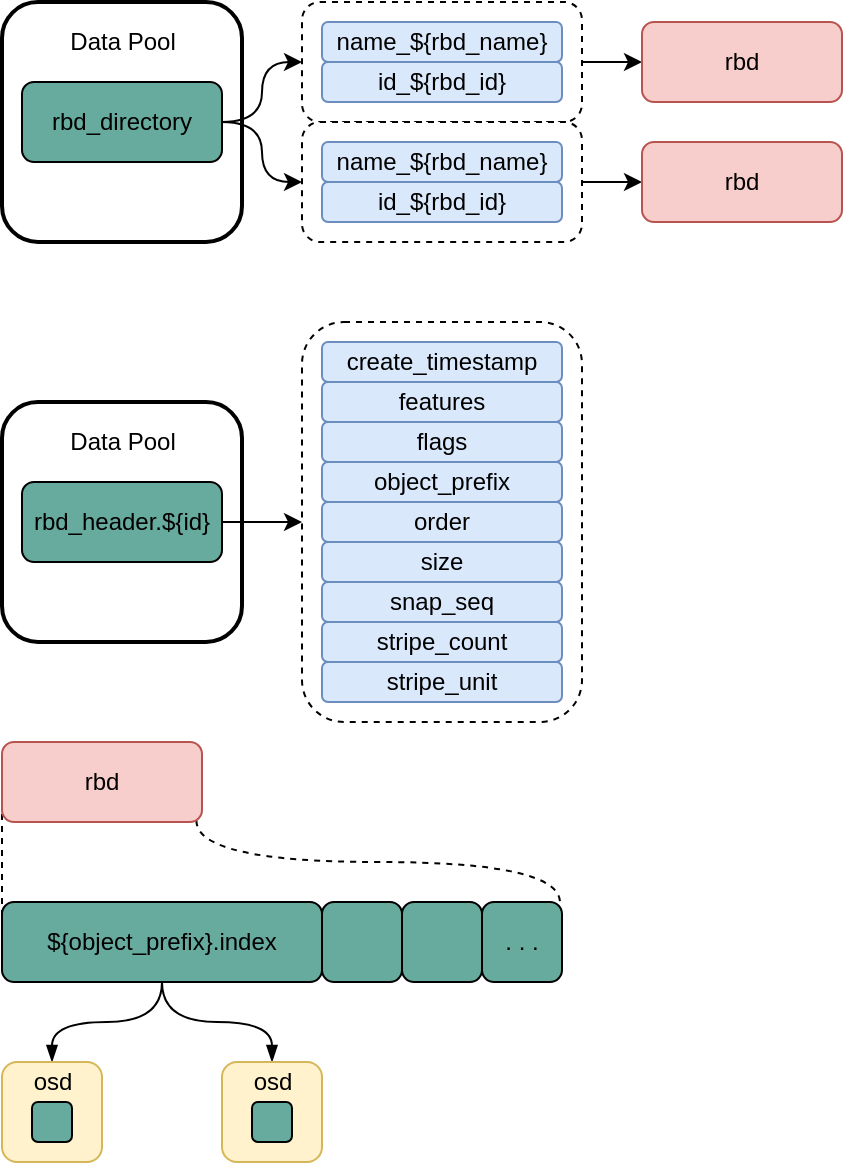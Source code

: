 <mxfile version="16.1.4" type="github" pages="2">
  <diagram id="HN9V44DPd-k-v6iFl_iA" name="rbd">
    <mxGraphModel dx="981" dy="615" grid="1" gridSize="10" guides="1" tooltips="1" connect="1" arrows="1" fold="1" page="1" pageScale="1" pageWidth="827" pageHeight="1169" math="0" shadow="0">
      <root>
        <mxCell id="0" />
        <mxCell id="1" parent="0" />
        <mxCell id="tKaFduJlvcRNEXKTY6cP-13" style="edgeStyle=orthogonalEdgeStyle;curved=1;rounded=0;orthogonalLoop=1;jettySize=auto;html=1;entryX=0;entryY=0.5;entryDx=0;entryDy=0;" parent="1" source="tKaFduJlvcRNEXKTY6cP-6" target="tKaFduJlvcRNEXKTY6cP-12" edge="1">
          <mxGeometry relative="1" as="geometry" />
        </mxCell>
        <mxCell id="tKaFduJlvcRNEXKTY6cP-6" value="" style="rounded=1;whiteSpace=wrap;html=1;fillWeight=1;hachureGap=4;dashed=1;" parent="1" vertex="1">
          <mxGeometry x="230" y="70" width="140" height="60" as="geometry" />
        </mxCell>
        <mxCell id="tKaFduJlvcRNEXKTY6cP-1" value="" style="rounded=1;whiteSpace=wrap;html=1;strokeWidth=2;fillWeight=1;hachureGap=4;hachureAngle=45;sketch=0;" parent="1" vertex="1">
          <mxGeometry x="80" y="70" width="120" height="120" as="geometry" />
        </mxCell>
        <mxCell id="tKaFduJlvcRNEXKTY6cP-2" value="Data Pool" style="text;html=1;align=center;verticalAlign=middle;resizable=0;points=[];autosize=1;strokeColor=none;fillColor=none;" parent="1" vertex="1">
          <mxGeometry x="105" y="80" width="70" height="20" as="geometry" />
        </mxCell>
        <mxCell id="tKaFduJlvcRNEXKTY6cP-7" style="edgeStyle=orthogonalEdgeStyle;rounded=0;orthogonalLoop=1;jettySize=auto;html=1;entryX=0;entryY=0.5;entryDx=0;entryDy=0;curved=1;" parent="1" source="tKaFduJlvcRNEXKTY6cP-3" target="tKaFduJlvcRNEXKTY6cP-6" edge="1">
          <mxGeometry relative="1" as="geometry" />
        </mxCell>
        <mxCell id="tKaFduJlvcRNEXKTY6cP-11" style="edgeStyle=orthogonalEdgeStyle;curved=1;rounded=0;orthogonalLoop=1;jettySize=auto;html=1;entryX=0;entryY=0.5;entryDx=0;entryDy=0;" parent="1" source="tKaFduJlvcRNEXKTY6cP-3" target="tKaFduJlvcRNEXKTY6cP-8" edge="1">
          <mxGeometry relative="1" as="geometry" />
        </mxCell>
        <mxCell id="tKaFduJlvcRNEXKTY6cP-3" value="rbd_directory" style="rounded=1;whiteSpace=wrap;html=1;fillWeight=1;hachureGap=4;fillColor=#67AB9F;" parent="1" vertex="1">
          <mxGeometry x="90" y="110" width="100" height="40" as="geometry" />
        </mxCell>
        <mxCell id="tKaFduJlvcRNEXKTY6cP-4" value="name_${rbd_name}" style="rounded=1;whiteSpace=wrap;html=1;fillWeight=1;hachureGap=4;fillColor=#dae8fc;strokeColor=#6c8ebf;" parent="1" vertex="1">
          <mxGeometry x="240" y="80" width="120" height="20" as="geometry" />
        </mxCell>
        <mxCell id="tKaFduJlvcRNEXKTY6cP-5" value="id_${rbd_id}" style="rounded=1;whiteSpace=wrap;html=1;fillWeight=1;hachureGap=4;fillColor=#dae8fc;strokeColor=#6c8ebf;" parent="1" vertex="1">
          <mxGeometry x="240" y="100" width="120" height="20" as="geometry" />
        </mxCell>
        <mxCell id="tKaFduJlvcRNEXKTY6cP-15" style="edgeStyle=orthogonalEdgeStyle;curved=1;rounded=0;orthogonalLoop=1;jettySize=auto;html=1;entryX=0;entryY=0.5;entryDx=0;entryDy=0;" parent="1" source="tKaFduJlvcRNEXKTY6cP-8" target="tKaFduJlvcRNEXKTY6cP-14" edge="1">
          <mxGeometry relative="1" as="geometry" />
        </mxCell>
        <mxCell id="tKaFduJlvcRNEXKTY6cP-8" value="" style="rounded=1;whiteSpace=wrap;html=1;fillWeight=1;hachureGap=4;dashed=1;" parent="1" vertex="1">
          <mxGeometry x="230" y="130" width="140" height="60" as="geometry" />
        </mxCell>
        <mxCell id="tKaFduJlvcRNEXKTY6cP-9" value="name_${rbd_name}" style="rounded=1;whiteSpace=wrap;html=1;fillWeight=1;hachureGap=4;fillColor=#dae8fc;strokeColor=#6c8ebf;" parent="1" vertex="1">
          <mxGeometry x="240" y="140" width="120" height="20" as="geometry" />
        </mxCell>
        <mxCell id="tKaFduJlvcRNEXKTY6cP-10" value="id_${rbd_id}" style="rounded=1;whiteSpace=wrap;html=1;fillWeight=1;hachureGap=4;fillColor=#dae8fc;strokeColor=#6c8ebf;" parent="1" vertex="1">
          <mxGeometry x="240" y="160" width="120" height="20" as="geometry" />
        </mxCell>
        <mxCell id="tKaFduJlvcRNEXKTY6cP-12" value="rbd" style="rounded=1;whiteSpace=wrap;html=1;fillWeight=1;hachureGap=4;fillColor=#f8cecc;strokeColor=#b85450;" parent="1" vertex="1">
          <mxGeometry x="400" y="80" width="100" height="40" as="geometry" />
        </mxCell>
        <mxCell id="tKaFduJlvcRNEXKTY6cP-14" value="rbd" style="rounded=1;whiteSpace=wrap;html=1;fillWeight=1;hachureGap=4;fillColor=#f8cecc;strokeColor=#b85450;" parent="1" vertex="1">
          <mxGeometry x="400" y="140" width="100" height="40" as="geometry" />
        </mxCell>
        <mxCell id="tKaFduJlvcRNEXKTY6cP-16" value="" style="rounded=1;whiteSpace=wrap;html=1;strokeWidth=2;fillWeight=1;hachureGap=4;hachureAngle=45;sketch=0;" parent="1" vertex="1">
          <mxGeometry x="80" y="270" width="120" height="120" as="geometry" />
        </mxCell>
        <mxCell id="tKaFduJlvcRNEXKTY6cP-17" value="Data Pool" style="text;html=1;align=center;verticalAlign=middle;resizable=0;points=[];autosize=1;strokeColor=none;fillColor=none;" parent="1" vertex="1">
          <mxGeometry x="105" y="280" width="70" height="20" as="geometry" />
        </mxCell>
        <mxCell id="tKaFduJlvcRNEXKTY6cP-32" style="edgeStyle=orthogonalEdgeStyle;curved=1;rounded=0;orthogonalLoop=1;jettySize=auto;html=1;entryX=0;entryY=0.5;entryDx=0;entryDy=0;" parent="1" source="tKaFduJlvcRNEXKTY6cP-18" target="tKaFduJlvcRNEXKTY6cP-19" edge="1">
          <mxGeometry relative="1" as="geometry" />
        </mxCell>
        <mxCell id="tKaFduJlvcRNEXKTY6cP-18" value="rbd_header.${id}" style="rounded=1;whiteSpace=wrap;html=1;fillWeight=1;hachureGap=4;fillColor=#67AB9F;" parent="1" vertex="1">
          <mxGeometry x="90" y="310" width="100" height="40" as="geometry" />
        </mxCell>
        <mxCell id="tKaFduJlvcRNEXKTY6cP-19" value="" style="rounded=1;whiteSpace=wrap;html=1;fillWeight=1;hachureGap=4;dashed=1;" parent="1" vertex="1">
          <mxGeometry x="230" y="230" width="140" height="200" as="geometry" />
        </mxCell>
        <mxCell id="tKaFduJlvcRNEXKTY6cP-20" value="create_timestamp" style="rounded=1;whiteSpace=wrap;html=1;fillWeight=1;hachureGap=4;fillColor=#dae8fc;strokeColor=#6c8ebf;" parent="1" vertex="1">
          <mxGeometry x="240" y="240" width="120" height="20" as="geometry" />
        </mxCell>
        <mxCell id="tKaFduJlvcRNEXKTY6cP-21" value="features" style="rounded=1;whiteSpace=wrap;html=1;fillWeight=1;hachureGap=4;fillColor=#dae8fc;strokeColor=#6c8ebf;" parent="1" vertex="1">
          <mxGeometry x="240" y="260" width="120" height="20" as="geometry" />
        </mxCell>
        <mxCell id="tKaFduJlvcRNEXKTY6cP-25" value="flags" style="rounded=1;whiteSpace=wrap;html=1;fillWeight=1;hachureGap=4;fillColor=#dae8fc;strokeColor=#6c8ebf;" parent="1" vertex="1">
          <mxGeometry x="240" y="280" width="120" height="20" as="geometry" />
        </mxCell>
        <mxCell id="tKaFduJlvcRNEXKTY6cP-26" value="object_prefix" style="rounded=1;whiteSpace=wrap;html=1;fillWeight=1;hachureGap=4;fillColor=#dae8fc;strokeColor=#6c8ebf;" parent="1" vertex="1">
          <mxGeometry x="240" y="300" width="120" height="20" as="geometry" />
        </mxCell>
        <mxCell id="tKaFduJlvcRNEXKTY6cP-27" value="order" style="rounded=1;whiteSpace=wrap;html=1;fillWeight=1;hachureGap=4;fillColor=#dae8fc;strokeColor=#6c8ebf;" parent="1" vertex="1">
          <mxGeometry x="240" y="320" width="120" height="20" as="geometry" />
        </mxCell>
        <mxCell id="tKaFduJlvcRNEXKTY6cP-28" value="size" style="rounded=1;whiteSpace=wrap;html=1;fillWeight=1;hachureGap=4;fillColor=#dae8fc;strokeColor=#6c8ebf;" parent="1" vertex="1">
          <mxGeometry x="240" y="340" width="120" height="20" as="geometry" />
        </mxCell>
        <mxCell id="tKaFduJlvcRNEXKTY6cP-29" value="snap_seq" style="rounded=1;whiteSpace=wrap;html=1;fillWeight=1;hachureGap=4;fillColor=#dae8fc;strokeColor=#6c8ebf;" parent="1" vertex="1">
          <mxGeometry x="240" y="360" width="120" height="20" as="geometry" />
        </mxCell>
        <mxCell id="tKaFduJlvcRNEXKTY6cP-30" value="stripe_count" style="rounded=1;whiteSpace=wrap;html=1;fillWeight=1;hachureGap=4;fillColor=#dae8fc;strokeColor=#6c8ebf;" parent="1" vertex="1">
          <mxGeometry x="240" y="380" width="120" height="20" as="geometry" />
        </mxCell>
        <mxCell id="tKaFduJlvcRNEXKTY6cP-31" value="stripe_unit" style="rounded=1;whiteSpace=wrap;html=1;fillWeight=1;hachureGap=4;fillColor=#dae8fc;strokeColor=#6c8ebf;" parent="1" vertex="1">
          <mxGeometry x="240" y="400" width="120" height="20" as="geometry" />
        </mxCell>
        <mxCell id="tKaFduJlvcRNEXKTY6cP-41" style="rounded=0;orthogonalLoop=1;jettySize=auto;html=1;entryX=0;entryY=0.25;entryDx=0;entryDy=0;exitX=0;exitY=0.75;exitDx=0;exitDy=0;endArrow=none;endFill=0;dashed=1;" parent="1" source="tKaFduJlvcRNEXKTY6cP-33" target="tKaFduJlvcRNEXKTY6cP-34" edge="1">
          <mxGeometry relative="1" as="geometry" />
        </mxCell>
        <mxCell id="tKaFduJlvcRNEXKTY6cP-42" style="edgeStyle=orthogonalEdgeStyle;curved=1;rounded=0;orthogonalLoop=1;jettySize=auto;html=1;entryX=0.975;entryY=0.006;entryDx=0;entryDy=0;exitX=0.972;exitY=0.98;exitDx=0;exitDy=0;endArrow=none;endFill=0;dashed=1;exitPerimeter=0;entryPerimeter=0;" parent="1" source="tKaFduJlvcRNEXKTY6cP-33" target="tKaFduJlvcRNEXKTY6cP-37" edge="1">
          <mxGeometry relative="1" as="geometry" />
        </mxCell>
        <mxCell id="tKaFduJlvcRNEXKTY6cP-33" value="rbd" style="rounded=1;whiteSpace=wrap;html=1;fillWeight=1;hachureGap=4;fillColor=#f8cecc;strokeColor=#b85450;" parent="1" vertex="1">
          <mxGeometry x="80" y="440" width="100" height="40" as="geometry" />
        </mxCell>
        <mxCell id="tKaFduJlvcRNEXKTY6cP-49" style="edgeStyle=orthogonalEdgeStyle;rounded=0;orthogonalLoop=1;jettySize=auto;html=1;entryX=0.5;entryY=0;entryDx=0;entryDy=0;endArrow=blockThin;endFill=1;curved=1;" parent="1" source="tKaFduJlvcRNEXKTY6cP-34" target="tKaFduJlvcRNEXKTY6cP-43" edge="1">
          <mxGeometry relative="1" as="geometry" />
        </mxCell>
        <mxCell id="tKaFduJlvcRNEXKTY6cP-50" style="edgeStyle=orthogonalEdgeStyle;curved=1;rounded=0;orthogonalLoop=1;jettySize=auto;html=1;entryX=0.5;entryY=0;entryDx=0;entryDy=0;endArrow=blockThin;endFill=1;" parent="1" source="tKaFduJlvcRNEXKTY6cP-34" target="tKaFduJlvcRNEXKTY6cP-45" edge="1">
          <mxGeometry relative="1" as="geometry" />
        </mxCell>
        <mxCell id="tKaFduJlvcRNEXKTY6cP-34" value="${object_prefix}.index" style="rounded=1;whiteSpace=wrap;html=1;fillWeight=1;hachureGap=4;fillColor=#67AB9F;strokeColor=#000000;" parent="1" vertex="1">
          <mxGeometry x="80" y="520" width="160" height="40" as="geometry" />
        </mxCell>
        <mxCell id="tKaFduJlvcRNEXKTY6cP-35" value="" style="rounded=1;whiteSpace=wrap;html=1;fillWeight=1;hachureGap=4;fillColor=#67AB9F;strokeColor=#000000;" parent="1" vertex="1">
          <mxGeometry x="240" y="520" width="40" height="40" as="geometry" />
        </mxCell>
        <mxCell id="tKaFduJlvcRNEXKTY6cP-36" value="" style="rounded=1;whiteSpace=wrap;html=1;fillWeight=1;hachureGap=4;fillColor=#67AB9F;strokeColor=#000000;" parent="1" vertex="1">
          <mxGeometry x="280" y="520" width="40" height="40" as="geometry" />
        </mxCell>
        <mxCell id="tKaFduJlvcRNEXKTY6cP-37" value=". . ." style="rounded=1;whiteSpace=wrap;html=1;fillWeight=1;hachureGap=4;fillColor=#67AB9F;strokeColor=#000000;" parent="1" vertex="1">
          <mxGeometry x="320" y="520" width="40" height="40" as="geometry" />
        </mxCell>
        <mxCell id="tKaFduJlvcRNEXKTY6cP-43" value="" style="rounded=1;whiteSpace=wrap;html=1;fillWeight=1;hachureGap=4;fillColor=#fff2cc;strokeColor=#d6b656;" parent="1" vertex="1">
          <mxGeometry x="80" y="600" width="50" height="50" as="geometry" />
        </mxCell>
        <mxCell id="tKaFduJlvcRNEXKTY6cP-44" value="" style="rounded=1;whiteSpace=wrap;html=1;fillWeight=1;hachureGap=4;fillColor=#67AB9F;strokeColor=#000000;" parent="1" vertex="1">
          <mxGeometry x="95" y="620" width="20" height="20" as="geometry" />
        </mxCell>
        <mxCell id="tKaFduJlvcRNEXKTY6cP-45" value="" style="rounded=1;whiteSpace=wrap;html=1;fillWeight=1;hachureGap=4;fillColor=#fff2cc;strokeColor=#d6b656;" parent="1" vertex="1">
          <mxGeometry x="190" y="600" width="50" height="50" as="geometry" />
        </mxCell>
        <mxCell id="tKaFduJlvcRNEXKTY6cP-46" value="osd" style="text;html=1;align=center;verticalAlign=middle;resizable=0;points=[];autosize=1;strokeColor=none;fillColor=none;" parent="1" vertex="1">
          <mxGeometry x="90" y="600" width="30" height="20" as="geometry" />
        </mxCell>
        <mxCell id="tKaFduJlvcRNEXKTY6cP-47" value="osd" style="text;html=1;align=center;verticalAlign=middle;resizable=0;points=[];autosize=1;strokeColor=none;fillColor=none;" parent="1" vertex="1">
          <mxGeometry x="200" y="600" width="30" height="20" as="geometry" />
        </mxCell>
        <mxCell id="tKaFduJlvcRNEXKTY6cP-48" value="" style="rounded=1;whiteSpace=wrap;html=1;fillWeight=1;hachureGap=4;fillColor=#67AB9F;strokeColor=#000000;" parent="1" vertex="1">
          <mxGeometry x="205" y="620" width="20" height="20" as="geometry" />
        </mxCell>
      </root>
    </mxGraphModel>
  </diagram>
  <diagram id="vR_RhwCiyJ_8oCcNexxq" name="rbd recover">
    <mxGraphModel dx="813" dy="510" grid="1" gridSize="10" guides="1" tooltips="1" connect="1" arrows="1" fold="1" page="1" pageScale="1" pageWidth="827" pageHeight="1169" math="0" shadow="0">
      <root>
        <mxCell id="ODaHLf_eHizouzZ-XU_A-0" />
        <mxCell id="ODaHLf_eHizouzZ-XU_A-1" parent="ODaHLf_eHizouzZ-XU_A-0" />
        <mxCell id="cp7FxAjtmaHTFWbq74j_-17" value="" style="rounded=1;whiteSpace=wrap;html=1;strokeWidth=2;fillWeight=1;hachureGap=4;hachureAngle=45;sketch=0;" vertex="1" parent="ODaHLf_eHizouzZ-XU_A-1">
          <mxGeometry x="480" y="140" width="40" height="200" as="geometry" />
        </mxCell>
        <mxCell id="zT0V76ydz7HN4M_DjtIJ-18" value="" style="rounded=1;whiteSpace=wrap;html=1;strokeWidth=2;fillWeight=1;hachureGap=4;hachureAngle=45;sketch=0;" vertex="1" parent="ODaHLf_eHizouzZ-XU_A-1">
          <mxGeometry x="40" y="140" width="150" height="200" as="geometry" />
        </mxCell>
        <mxCell id="cp7FxAjtmaHTFWbq74j_-3" value="" style="rounded=1;whiteSpace=wrap;html=1;fillWeight=1;hachureGap=4;dashed=1;fillColor=#dae8fc;strokeColor=#6c8ebf;" vertex="1" parent="ODaHLf_eHizouzZ-XU_A-1">
          <mxGeometry x="50" y="215.63" width="127.5" height="112.5" as="geometry" />
        </mxCell>
        <mxCell id="cp7FxAjtmaHTFWbq74j_-14" style="edgeStyle=none;rounded=0;orthogonalLoop=1;jettySize=auto;html=1;entryX=1;entryY=0.25;entryDx=0;entryDy=0;endArrow=blockThin;endFill=1;exitX=0;exitY=0.25;exitDx=0;exitDy=0;" edge="1" parent="ODaHLf_eHizouzZ-XU_A-1" source="YK4l5RkgMNN3tGUCxtvt-0" target="zT0V76ydz7HN4M_DjtIJ-18">
          <mxGeometry relative="1" as="geometry" />
        </mxCell>
        <mxCell id="YK4l5RkgMNN3tGUCxtvt-0" value="" style="rounded=1;whiteSpace=wrap;html=1;strokeWidth=2;fillWeight=1;hachureGap=4;hachureAngle=45;sketch=0;" vertex="1" parent="ODaHLf_eHizouzZ-XU_A-1">
          <mxGeometry x="220" y="140" width="230" height="200" as="geometry" />
        </mxCell>
        <mxCell id="zT0V76ydz7HN4M_DjtIJ-13" style="edgeStyle=none;rounded=0;orthogonalLoop=1;jettySize=auto;html=1;entryX=0.5;entryY=0;entryDx=0;entryDy=0;endArrow=blockThin;endFill=1;dashed=1;" edge="1" parent="ODaHLf_eHizouzZ-XU_A-1" source="zT0V76ydz7HN4M_DjtIJ-11" target="zT0V76ydz7HN4M_DjtIJ-0">
          <mxGeometry relative="1" as="geometry" />
        </mxCell>
        <mxCell id="zT0V76ydz7HN4M_DjtIJ-11" value="" style="rounded=1;whiteSpace=wrap;html=1;fillWeight=1;hachureGap=4;dashed=1;fillColor=#dae8fc;strokeColor=#6c8ebf;" vertex="1" parent="ODaHLf_eHizouzZ-XU_A-1">
          <mxGeometry x="250" y="180" width="170" height="50" as="geometry" />
        </mxCell>
        <mxCell id="YK4l5RkgMNN3tGUCxtvt-2" value="http server" style="rounded=1;whiteSpace=wrap;html=1;fillWeight=1;hachureGap=4;fillColor=#67AB9F;strokeColor=#000000;" vertex="1" parent="ODaHLf_eHizouzZ-XU_A-1">
          <mxGeometry x="230" y="290" width="210" height="40" as="geometry" />
        </mxCell>
        <mxCell id="YK4l5RkgMNN3tGUCxtvt-3" value="data server" style="text;html=1;align=center;verticalAlign=middle;resizable=0;points=[];autosize=1;strokeColor=none;fillColor=none;" vertex="1" parent="ODaHLf_eHizouzZ-XU_A-1">
          <mxGeometry x="295" y="150" width="80" height="20" as="geometry" />
        </mxCell>
        <mxCell id="cp7FxAjtmaHTFWbq74j_-20" style="edgeStyle=none;rounded=0;orthogonalLoop=1;jettySize=auto;html=1;entryX=0;entryY=0.5;entryDx=0;entryDy=0;endArrow=blockThin;endFill=1;strokeColor=#67AB9F;" edge="1" parent="ODaHLf_eHizouzZ-XU_A-1" source="YK4l5RkgMNN3tGUCxtvt-4" target="cp7FxAjtmaHTFWbq74j_-19">
          <mxGeometry relative="1" as="geometry" />
        </mxCell>
        <mxCell id="YK4l5RkgMNN3tGUCxtvt-4" value="librbd&lt;br&gt;(new cluster)" style="rounded=1;whiteSpace=wrap;html=1;fillWeight=1;hachureGap=4;fillColor=#67AB9F;" vertex="1" parent="ODaHLf_eHizouzZ-XU_A-1">
          <mxGeometry x="360" y="240" width="80" height="40" as="geometry" />
        </mxCell>
        <mxCell id="zT0V76ydz7HN4M_DjtIJ-2" value="" style="edgeStyle=none;rounded=0;orthogonalLoop=1;jettySize=auto;html=1;endArrow=blockThin;endFill=1;entryX=0;entryY=0.5;entryDx=0;entryDy=0;strokeColor=#67AB9F;" edge="1" parent="ODaHLf_eHizouzZ-XU_A-1" source="YK4l5RkgMNN3tGUCxtvt-5" target="zT0V76ydz7HN4M_DjtIJ-0">
          <mxGeometry relative="1" as="geometry" />
        </mxCell>
        <mxCell id="YK4l5RkgMNN3tGUCxtvt-5" value="http client" style="rounded=1;whiteSpace=wrap;html=1;fillWeight=1;hachureGap=4;fillColor=#67AB9F;" vertex="1" parent="ODaHLf_eHizouzZ-XU_A-1">
          <mxGeometry x="230" y="240" width="80" height="40" as="geometry" />
        </mxCell>
        <mxCell id="zT0V76ydz7HN4M_DjtIJ-1" value="" style="edgeStyle=none;rounded=0;orthogonalLoop=1;jettySize=auto;html=1;endArrow=blockThin;endFill=1;strokeColor=#67AB9F;" edge="1" parent="ODaHLf_eHizouzZ-XU_A-1" source="zT0V76ydz7HN4M_DjtIJ-0" target="YK4l5RkgMNN3tGUCxtvt-4">
          <mxGeometry relative="1" as="geometry" />
        </mxCell>
        <mxCell id="zT0V76ydz7HN4M_DjtIJ-0" value="" style="rounded=1;whiteSpace=wrap;html=1;fillWeight=1;hachureGap=4;fillColor=#f8cecc;strokeColor=#b85450;" vertex="1" parent="ODaHLf_eHizouzZ-XU_A-1">
          <mxGeometry x="325" y="250" width="20" height="20" as="geometry" />
        </mxCell>
        <mxCell id="zT0V76ydz7HN4M_DjtIJ-4" value="" style="rounded=1;whiteSpace=wrap;html=1;fillWeight=1;hachureGap=4;fillColor=#f8cecc;strokeColor=#b85450;" vertex="1" parent="ODaHLf_eHizouzZ-XU_A-1">
          <mxGeometry x="260" y="200" width="20" height="20" as="geometry" />
        </mxCell>
        <mxCell id="zT0V76ydz7HN4M_DjtIJ-5" value="" style="rounded=1;whiteSpace=wrap;html=1;fillWeight=1;hachureGap=4;fillColor=#f8cecc;strokeColor=#b85450;" vertex="1" parent="ODaHLf_eHizouzZ-XU_A-1">
          <mxGeometry x="290" y="200" width="20" height="20" as="geometry" />
        </mxCell>
        <mxCell id="zT0V76ydz7HN4M_DjtIJ-6" value="" style="rounded=1;whiteSpace=wrap;html=1;fillWeight=1;hachureGap=4;fillColor=#f8cecc;strokeColor=#b85450;" vertex="1" parent="ODaHLf_eHizouzZ-XU_A-1">
          <mxGeometry x="325" y="200" width="20" height="20" as="geometry" />
        </mxCell>
        <mxCell id="zT0V76ydz7HN4M_DjtIJ-7" value="" style="rounded=1;whiteSpace=wrap;html=1;fillWeight=1;hachureGap=4;fillColor=#f8cecc;strokeColor=#b85450;" vertex="1" parent="ODaHLf_eHizouzZ-XU_A-1">
          <mxGeometry x="360" y="200" width="20" height="20" as="geometry" />
        </mxCell>
        <mxCell id="zT0V76ydz7HN4M_DjtIJ-8" value="" style="rounded=1;whiteSpace=wrap;html=1;fillWeight=1;hachureGap=4;fillColor=#f8cecc;strokeColor=#b85450;" vertex="1" parent="ODaHLf_eHizouzZ-XU_A-1">
          <mxGeometry x="393" y="200" width="20" height="20" as="geometry" />
        </mxCell>
        <mxCell id="zT0V76ydz7HN4M_DjtIJ-12" value="" style="rounded=1;whiteSpace=wrap;html=1;fillWeight=1;hachureGap=4;fillColor=#f8cecc;strokeColor=#b85450;" vertex="1" parent="ODaHLf_eHizouzZ-XU_A-1">
          <mxGeometry x="329" y="254" width="20" height="20" as="geometry" />
        </mxCell>
        <mxCell id="zT0V76ydz7HN4M_DjtIJ-14" value="rbd list" style="text;html=1;align=center;verticalAlign=middle;resizable=0;points=[];autosize=1;strokeColor=none;fillColor=none;" vertex="1" parent="ODaHLf_eHizouzZ-XU_A-1">
          <mxGeometry x="310" y="180" width="50" height="20" as="geometry" />
        </mxCell>
        <mxCell id="zT0V76ydz7HN4M_DjtIJ-16" style="edgeStyle=none;rounded=0;orthogonalLoop=1;jettySize=auto;html=1;entryX=0.5;entryY=1;entryDx=0;entryDy=0;endArrow=blockThin;endFill=1;" edge="1" parent="ODaHLf_eHizouzZ-XU_A-1" source="zT0V76ydz7HN4M_DjtIJ-15" target="YK4l5RkgMNN3tGUCxtvt-2">
          <mxGeometry relative="1" as="geometry" />
        </mxCell>
        <mxCell id="zT0V76ydz7HN4M_DjtIJ-15" value="client cli" style="rounded=1;whiteSpace=wrap;html=1;fillWeight=1;hachureGap=4;" vertex="1" parent="ODaHLf_eHizouzZ-XU_A-1">
          <mxGeometry x="220" y="360" width="230" height="40" as="geometry" />
        </mxCell>
        <mxCell id="zT0V76ydz7HN4M_DjtIJ-19" style="edgeStyle=none;rounded=0;orthogonalLoop=1;jettySize=auto;html=1;entryX=0;entryY=0.5;entryDx=0;entryDy=0;endArrow=blockThin;endFill=1;exitX=1;exitY=0.377;exitDx=0;exitDy=0;exitPerimeter=0;strokeColor=#67AB9F;" edge="1" parent="ODaHLf_eHizouzZ-XU_A-1" source="cp7FxAjtmaHTFWbq74j_-2" target="YK4l5RkgMNN3tGUCxtvt-5">
          <mxGeometry relative="1" as="geometry" />
        </mxCell>
        <mxCell id="zT0V76ydz7HN4M_DjtIJ-20" value="ceph" style="text;html=1;align=center;verticalAlign=middle;resizable=0;points=[];autosize=1;strokeColor=none;fillColor=none;" vertex="1" parent="ODaHLf_eHizouzZ-XU_A-1">
          <mxGeometry x="93.75" y="140" width="40" height="20" as="geometry" />
        </mxCell>
        <mxCell id="cp7FxAjtmaHTFWbq74j_-9" style="edgeStyle=none;rounded=0;orthogonalLoop=1;jettySize=auto;html=1;entryX=0;entryY=0.117;entryDx=0;entryDy=0;entryPerimeter=0;endArrow=blockThin;endFill=1;" edge="1" parent="ODaHLf_eHizouzZ-XU_A-1" source="cp7FxAjtmaHTFWbq74j_-0" target="cp7FxAjtmaHTFWbq74j_-2">
          <mxGeometry relative="1" as="geometry" />
        </mxCell>
        <mxCell id="cp7FxAjtmaHTFWbq74j_-0" value="osd" style="rounded=1;whiteSpace=wrap;html=1;fillWeight=1;hachureGap=4;fillColor=#fff2cc;strokeColor=#d6b656;" vertex="1" parent="ODaHLf_eHizouzZ-XU_A-1">
          <mxGeometry x="90" y="225" width="20" height="20" as="geometry" />
        </mxCell>
        <mxCell id="cp7FxAjtmaHTFWbq74j_-2" value="proxy&lt;br&gt;server" style="rounded=1;whiteSpace=wrap;html=1;fillWeight=1;hachureGap=4;" vertex="1" parent="ODaHLf_eHizouzZ-XU_A-1">
          <mxGeometry x="130" y="223.75" width="40" height="96.25" as="geometry" />
        </mxCell>
        <mxCell id="cp7FxAjtmaHTFWbq74j_-10" style="edgeStyle=none;rounded=0;orthogonalLoop=1;jettySize=auto;html=1;endArrow=blockThin;endFill=1;" edge="1" parent="ODaHLf_eHizouzZ-XU_A-1" source="cp7FxAjtmaHTFWbq74j_-4">
          <mxGeometry relative="1" as="geometry">
            <mxPoint x="130" y="260" as="targetPoint" />
          </mxGeometry>
        </mxCell>
        <mxCell id="cp7FxAjtmaHTFWbq74j_-4" value="" style="rounded=1;whiteSpace=wrap;html=1;fillWeight=1;hachureGap=4;fillColor=#fff2cc;strokeColor=#d6b656;" vertex="1" parent="ODaHLf_eHizouzZ-XU_A-1">
          <mxGeometry x="90" y="250" width="20" height="20" as="geometry" />
        </mxCell>
        <mxCell id="cp7FxAjtmaHTFWbq74j_-11" style="edgeStyle=none;rounded=0;orthogonalLoop=1;jettySize=auto;html=1;entryX=-0.017;entryY=0.626;entryDx=0;entryDy=0;entryPerimeter=0;endArrow=blockThin;endFill=1;" edge="1" parent="ODaHLf_eHizouzZ-XU_A-1" source="cp7FxAjtmaHTFWbq74j_-5" target="cp7FxAjtmaHTFWbq74j_-2">
          <mxGeometry relative="1" as="geometry" />
        </mxCell>
        <mxCell id="cp7FxAjtmaHTFWbq74j_-5" value="" style="rounded=1;whiteSpace=wrap;html=1;fillWeight=1;hachureGap=4;fillColor=#fff2cc;strokeColor=#d6b656;" vertex="1" parent="ODaHLf_eHizouzZ-XU_A-1">
          <mxGeometry x="90" y="274" width="20" height="20" as="geometry" />
        </mxCell>
        <mxCell id="cp7FxAjtmaHTFWbq74j_-12" style="edgeStyle=none;rounded=0;orthogonalLoop=1;jettySize=auto;html=1;entryX=0.008;entryY=0.9;entryDx=0;entryDy=0;entryPerimeter=0;endArrow=blockThin;endFill=1;" edge="1" parent="ODaHLf_eHizouzZ-XU_A-1" source="cp7FxAjtmaHTFWbq74j_-6" target="cp7FxAjtmaHTFWbq74j_-2">
          <mxGeometry relative="1" as="geometry" />
        </mxCell>
        <mxCell id="cp7FxAjtmaHTFWbq74j_-6" value="..." style="rounded=1;whiteSpace=wrap;html=1;fillWeight=1;hachureGap=4;fillColor=#fff2cc;strokeColor=#d6b656;" vertex="1" parent="ODaHLf_eHizouzZ-XU_A-1">
          <mxGeometry x="90" y="300" width="20" height="20" as="geometry" />
        </mxCell>
        <mxCell id="cp7FxAjtmaHTFWbq74j_-7" value="node" style="text;html=1;align=center;verticalAlign=middle;resizable=0;points=[];autosize=1;strokeColor=none;fillColor=none;" vertex="1" parent="ODaHLf_eHizouzZ-XU_A-1">
          <mxGeometry x="50" y="261.88" width="40" height="20" as="geometry" />
        </mxCell>
        <mxCell id="cp7FxAjtmaHTFWbq74j_-8" value="node" style="rounded=1;whiteSpace=wrap;html=1;fillWeight=1;hachureGap=4;dashed=1;fillColor=#dae8fc;strokeColor=#6c8ebf;" vertex="1" parent="ODaHLf_eHizouzZ-XU_A-1">
          <mxGeometry x="50" y="170" width="128.75" height="36.25" as="geometry" />
        </mxCell>
        <mxCell id="cp7FxAjtmaHTFWbq74j_-16" value="" style="edgeStyle=none;rounded=0;orthogonalLoop=1;jettySize=auto;html=1;endArrow=blockThin;endFill=1;" edge="1" parent="ODaHLf_eHizouzZ-XU_A-1" source="cp7FxAjtmaHTFWbq74j_-15">
          <mxGeometry relative="1" as="geometry">
            <mxPoint x="335" y="140" as="targetPoint" />
          </mxGeometry>
        </mxCell>
        <mxCell id="cp7FxAjtmaHTFWbq74j_-15" value="redis server" style="rounded=1;whiteSpace=wrap;html=1;fillWeight=1;hachureGap=4;" vertex="1" parent="ODaHLf_eHizouzZ-XU_A-1">
          <mxGeometry x="220" y="80" width="230" height="40" as="geometry" />
        </mxCell>
        <mxCell id="cp7FxAjtmaHTFWbq74j_-18" value="ceph" style="text;html=1;align=center;verticalAlign=middle;resizable=0;points=[];autosize=1;strokeColor=none;fillColor=none;" vertex="1" parent="ODaHLf_eHizouzZ-XU_A-1">
          <mxGeometry x="480" y="140" width="40" height="20" as="geometry" />
        </mxCell>
        <mxCell id="cp7FxAjtmaHTFWbq74j_-19" value="" style="rounded=1;whiteSpace=wrap;html=1;fillWeight=1;hachureGap=4;fillColor=#f8cecc;strokeColor=#b85450;" vertex="1" parent="ODaHLf_eHizouzZ-XU_A-1">
          <mxGeometry x="490" y="250" width="20" height="20" as="geometry" />
        </mxCell>
        <mxCell id="cp7FxAjtmaHTFWbq74j_-21" value="" style="rounded=1;whiteSpace=wrap;html=1;fillWeight=1;hachureGap=4;fillColor=#f8cecc;strokeColor=#b85450;" vertex="1" parent="ODaHLf_eHizouzZ-XU_A-1">
          <mxGeometry x="490" y="280" width="20" height="20" as="geometry" />
        </mxCell>
        <mxCell id="cp7FxAjtmaHTFWbq74j_-22" value="" style="rounded=1;whiteSpace=wrap;html=1;fillWeight=1;hachureGap=4;fillColor=#f8cecc;strokeColor=#b85450;" vertex="1" parent="ODaHLf_eHizouzZ-XU_A-1">
          <mxGeometry x="490" y="310" width="20" height="20" as="geometry" />
        </mxCell>
        <mxCell id="cp7FxAjtmaHTFWbq74j_-23" value="" style="rounded=1;whiteSpace=wrap;html=1;fillWeight=1;hachureGap=4;fillColor=#f8cecc;strokeColor=#b85450;" vertex="1" parent="ODaHLf_eHizouzZ-XU_A-1">
          <mxGeometry x="490" y="220" width="20" height="20" as="geometry" />
        </mxCell>
        <mxCell id="cp7FxAjtmaHTFWbq74j_-24" value="" style="rounded=1;whiteSpace=wrap;html=1;fillWeight=1;hachureGap=4;fillColor=#f8cecc;strokeColor=#b85450;" vertex="1" parent="ODaHLf_eHizouzZ-XU_A-1">
          <mxGeometry x="490" y="186.25" width="20" height="20" as="geometry" />
        </mxCell>
      </root>
    </mxGraphModel>
  </diagram>
</mxfile>
